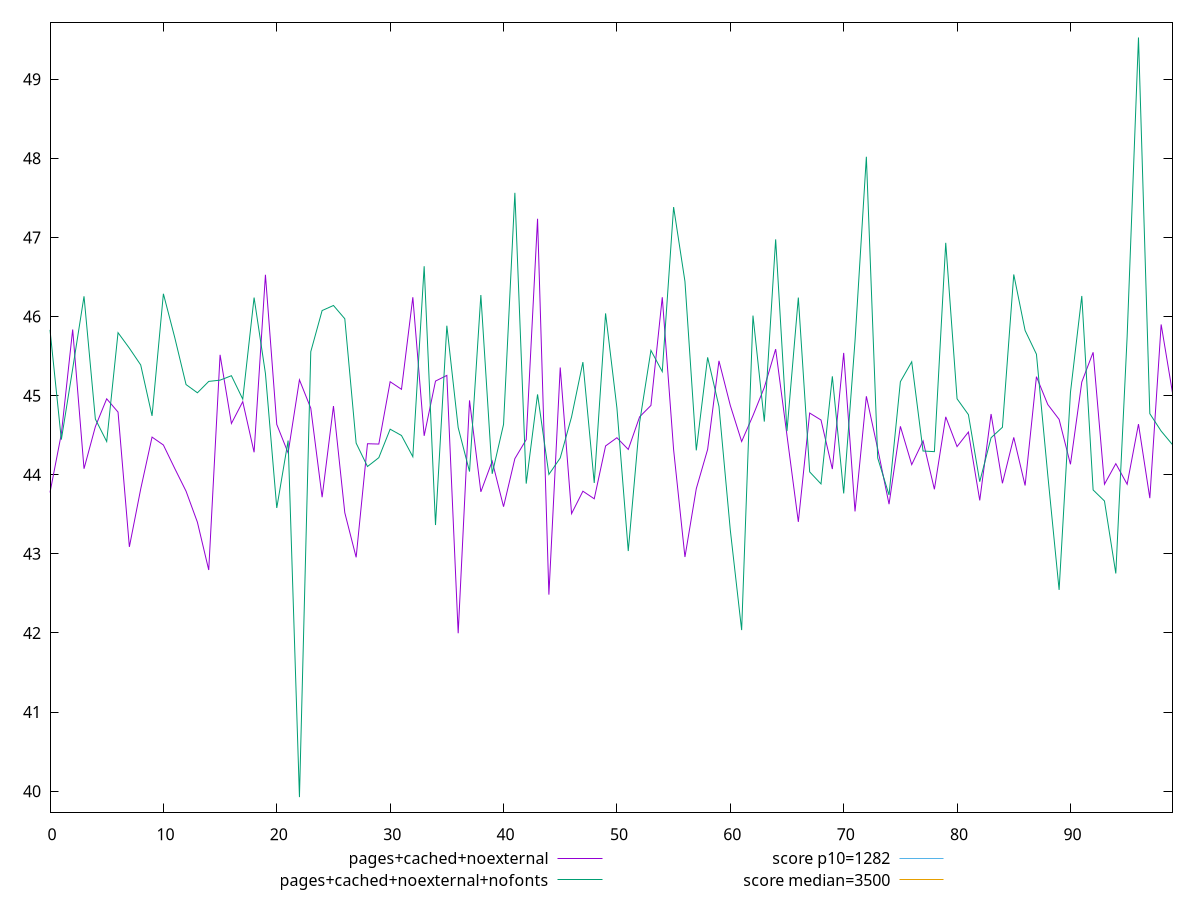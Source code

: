 reset

$pagesCachedNoexternal <<EOF
0 43.77599999999999
1 44.51599999999998
2 45.836
3 44.07599999999999
4 44.608000000000004
5 44.959999999999994
6 44.791999999999994
7 43.08799999999999
8 43.81999999999999
9 44.475999999999985
10 44.37599999999999
11 44.079999999999984
12 43.79199999999999
13 43.4
14 42.79599999999999
15 45.51599999999999
16 44.64799999999998
17 44.92399999999999
18 44.283999999999985
19 46.52799999999999
20 44.63599999999999
21 44.27599999999998
22 45.199999999999996
23 44.84
24 43.715999999999994
25 44.867999999999995
26 43.519999999999996
27 42.955999999999996
28 44.39199999999999
29 44.388
30 45.17599999999999
31 45.08
32 46.244
33 44.49199999999999
34 45.18399999999999
35 45.255999999999986
36 41.99599999999999
37 44.93999999999999
38 43.78399999999999
39 44.17199999999999
40 43.596
41 44.20399999999999
42 44.44399999999999
43 47.23599999999999
44 42.48399999999998
45 45.355999999999995
46 43.507999999999996
47 43.79199999999999
48 43.696
49 44.36399999999999
50 44.46799999999999
51 44.32
52 44.731999999999985
53 44.876
54 46.243999999999986
55 44.315999999999995
56 42.96
57 43.82399999999999
58 44.31999999999999
59 45.44
60 44.87599999999999
61 44.419999999999995
62 44.74799999999999
63 45.103999999999985
64 45.58799999999999
65 44.495999999999995
66 43.40399999999998
67 44.77999999999999
68 44.691999999999986
69 44.071999999999996
70 45.539999999999985
71 43.535999999999994
72 44.992
73 44.32799999999999
74 43.627999999999986
75 44.61199999999998
76 44.127999999999986
77 44.42799999999998
78 43.81599999999999
79 44.732
80 44.355999999999995
81 44.53999999999999
82 43.675999999999995
83 44.76799999999999
84 43.89199999999999
85 44.471999999999994
86 43.86399999999999
87 45.23999999999999
88 44.88799999999999
89 44.69999999999999
90 44.131999999999984
91 45.172
92 45.54799999999999
93 43.87999999999998
94 44.139999999999986
95 43.879999999999995
96 44.639999999999986
97 43.703999999999986
98 45.899999999999984
99 45.03599999999999
EOF

$pagesCachedNoexternalNofonts <<EOF
0 45.83199999999998
1 44.44399999999999
2 45.339999999999975
3 46.25599999999999
4 44.70399999999999
5 44.42
6 45.79599999999999
7 45.59999999999999
8 45.38799999999999
9 44.743999999999986
10 46.28799999999998
11 45.73599999999999
12 45.14
13 45.03599999999999
14 45.17999999999999
15 45.19599999999999
16 45.25199999999999
17 44.95599999999999
18 46.239999999999995
19 45.27999999999999
20 43.579999999999984
21 44.431999999999995
22 39.92399999999998
23 45.55599999999998
24 46.075999999999986
25 46.139999999999986
26 45.97199999999999
27 44.39999999999999
28 44.103999999999985
29 44.21599999999999
30 44.57599999999999
31 44.49599999999999
32 44.227999999999994
33 46.63599999999998
34 43.36399999999999
35 45.883999999999986
36 44.59599999999999
37 44.03999999999998
38 46.27199999999999
39 44.01199999999999
40 44.63599999999998
41 47.56399999999998
42 43.887999999999984
43 45.015999999999984
44 44.00399999999999
45 44.21199999999999
46 44.731999999999985
47 45.42399999999998
48 43.895999999999994
49 46.03999999999998
50 44.84399999999999
51 43.036
52 44.66
53 45.57199999999999
54 45.30399999999999
55 47.383999999999986
56 46.44399999999999
57 44.30799999999999
58 45.483999999999995
59 44.864
60 43.29999999999998
61 42.035999999999994
62 46.011999999999986
63 44.67199999999999
64 46.976
65 44.55199999999999
66 46.23999999999998
67 44.03599999999999
68 43.883999999999986
69 45.24399999999999
70 43.763999999999996
71 45.69199999999998
72 48.019999999999996
73 44.21199999999999
74 43.743999999999986
75 45.17599999999999
76 45.428
77 44.3
78 44.292
79 46.93199999999999
80 44.959999999999994
81 44.76
82 43.91199999999999
83 44.46799999999999
84 44.599999999999994
85 46.532
86 45.823999999999984
87 45.524
88 43.99599999999999
89 42.54399999999999
90 45.04
91 46.25999999999999
92 43.807999999999986
93 43.66799999999999
94 42.751999999999995
95 45.748
96 49.52799999999999
97 44.77199999999999
98 44.55199999999999
99 44.37999999999998
EOF

set key outside below
set xrange [0:99]
set yrange [39.73191999999998:49.72007999999999]
set trange [39.73191999999998:49.72007999999999]
set terminal svg size 640, 500 enhanced background rgb 'white'
set output "report_00007_2020-12-11T15:55:29.892Z/bootup-time/comparison/line/5_vs_6.svg"

plot $pagesCachedNoexternal title "pages+cached+noexternal" with line, \
     $pagesCachedNoexternalNofonts title "pages+cached+noexternal+nofonts" with line, \
     1282 title "score p10=1282", \
     3500 title "score median=3500"

reset
